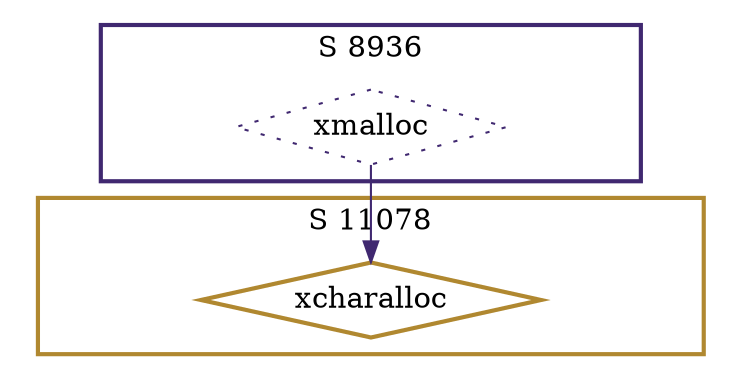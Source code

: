 digraph G {
  ratio=0.500000;
  "UV xmalloc (8936)" [shape=diamond, label="xmalloc", color="#402870",
                       style=dotted];
  "UV xcharalloc (11078)" [shape=diamond, label="xcharalloc",
                           color="#B08830", style=bold];
  
  subgraph cluster_11078 { label="S 11078";
    color="#B08830";
    style=bold;
    "UV xcharalloc (11078)"; };
  subgraph cluster_8936 { label="S 8936";
    color="#402870";
    style=bold;
    "UV xmalloc (8936)"; };
  
  "UV xmalloc (8936)" -> "UV xcharalloc (11078)" [color="#402870"];
  
  }